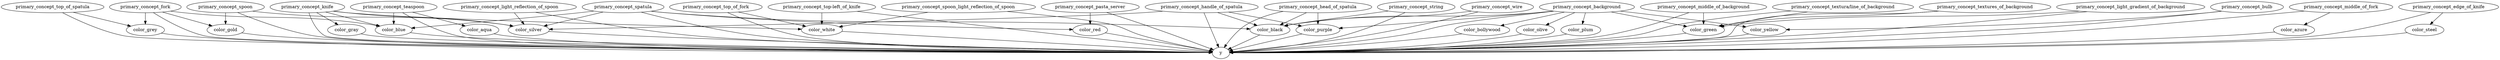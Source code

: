 strict digraph  {
primary_concept_spatula;
y;
color_silver;
primary_concept_background;
color_green;
primary_concept_knife;
color_black;
primary_concept_spoon;
color_red;
color_yellow;
primary_concept_string;
primary_concept_fork;
color_grey;
primary_concept_middle_of_background;
color_bollywood;
primary_concept_wire;
primary_concept_bulb;
primary_concept_middle_of_fork;
color_azure;
color_gold;
color_gray;
primary_concept_pasta_server;
primary_concept_handle_of_spatula;
primary_concept_head_of_spatula;
color_olive;
primary_concept_top_of_spatula;
color_blue;
primary_concept_top_of_fork;
color_white;
color_plum;
color_purple;
"primary_concept_top-left_of_knife";
primary_concept_teaspoon;
color_aqua;
primary_concept_edge_of_knife;
color_steel;
primary_concept_spoon_light_reflection_of_spoon;
"primary_concept_textura/line_of_background";
primary_concept_light_reflection_of_spoon;
primary_concept_textures_of_background;
primary_concept_light_gradient_of_background;
primary_concept_spatula -> y;
primary_concept_spatula -> color_silver;
primary_concept_spatula -> color_red;
primary_concept_spatula -> color_black;
primary_concept_spatula -> color_blue;
color_silver -> y;
primary_concept_background -> y;
primary_concept_background -> color_green;
primary_concept_background -> color_black;
primary_concept_background -> color_yellow;
primary_concept_background -> color_bollywood;
primary_concept_background -> color_olive;
primary_concept_background -> color_plum;
primary_concept_background -> color_purple;
color_green -> y;
primary_concept_knife -> y;
primary_concept_knife -> color_silver;
primary_concept_knife -> color_gray;
primary_concept_knife -> color_blue;
primary_concept_knife -> color_white;
color_black -> y;
primary_concept_spoon -> y;
primary_concept_spoon -> color_silver;
primary_concept_spoon -> color_gold;
color_red -> y;
color_yellow -> y;
primary_concept_string -> y;
primary_concept_string -> color_black;
primary_concept_fork -> y;
primary_concept_fork -> color_grey;
primary_concept_fork -> color_gold;
primary_concept_fork -> color_blue;
color_grey -> y;
primary_concept_middle_of_background -> y;
primary_concept_middle_of_background -> color_green;
color_bollywood -> y;
primary_concept_wire -> y;
primary_concept_wire -> color_black;
primary_concept_bulb -> y;
primary_concept_bulb -> color_yellow;
primary_concept_middle_of_fork -> y;
primary_concept_middle_of_fork -> color_azure;
color_azure -> y;
color_gold -> y;
color_gray -> y;
primary_concept_pasta_server -> y;
primary_concept_pasta_server -> color_red;
primary_concept_handle_of_spatula -> y;
primary_concept_handle_of_spatula -> color_black;
primary_concept_handle_of_spatula -> color_silver;
primary_concept_handle_of_spatula -> color_purple;
primary_concept_head_of_spatula -> y;
primary_concept_head_of_spatula -> color_black;
primary_concept_head_of_spatula -> color_purple;
color_olive -> y;
primary_concept_top_of_spatula -> y;
primary_concept_top_of_spatula -> color_grey;
color_blue -> y;
primary_concept_top_of_fork -> y;
primary_concept_top_of_fork -> color_white;
color_white -> y;
color_plum -> y;
color_purple -> y;
"primary_concept_top-left_of_knife" -> y;
"primary_concept_top-left_of_knife" -> color_white;
primary_concept_teaspoon -> y;
primary_concept_teaspoon -> color_blue;
primary_concept_teaspoon -> color_aqua;
color_aqua -> y;
primary_concept_edge_of_knife -> y;
primary_concept_edge_of_knife -> color_steel;
color_steel -> y;
primary_concept_spoon_light_reflection_of_spoon -> y;
primary_concept_spoon_light_reflection_of_spoon -> color_white;
"primary_concept_textura/line_of_background" -> y;
"primary_concept_textura/line_of_background" -> color_green;
primary_concept_light_reflection_of_spoon -> y;
primary_concept_light_reflection_of_spoon -> color_silver;
primary_concept_textures_of_background -> y;
primary_concept_textures_of_background -> color_green;
primary_concept_light_gradient_of_background -> y;
primary_concept_light_gradient_of_background -> color_green;
}
